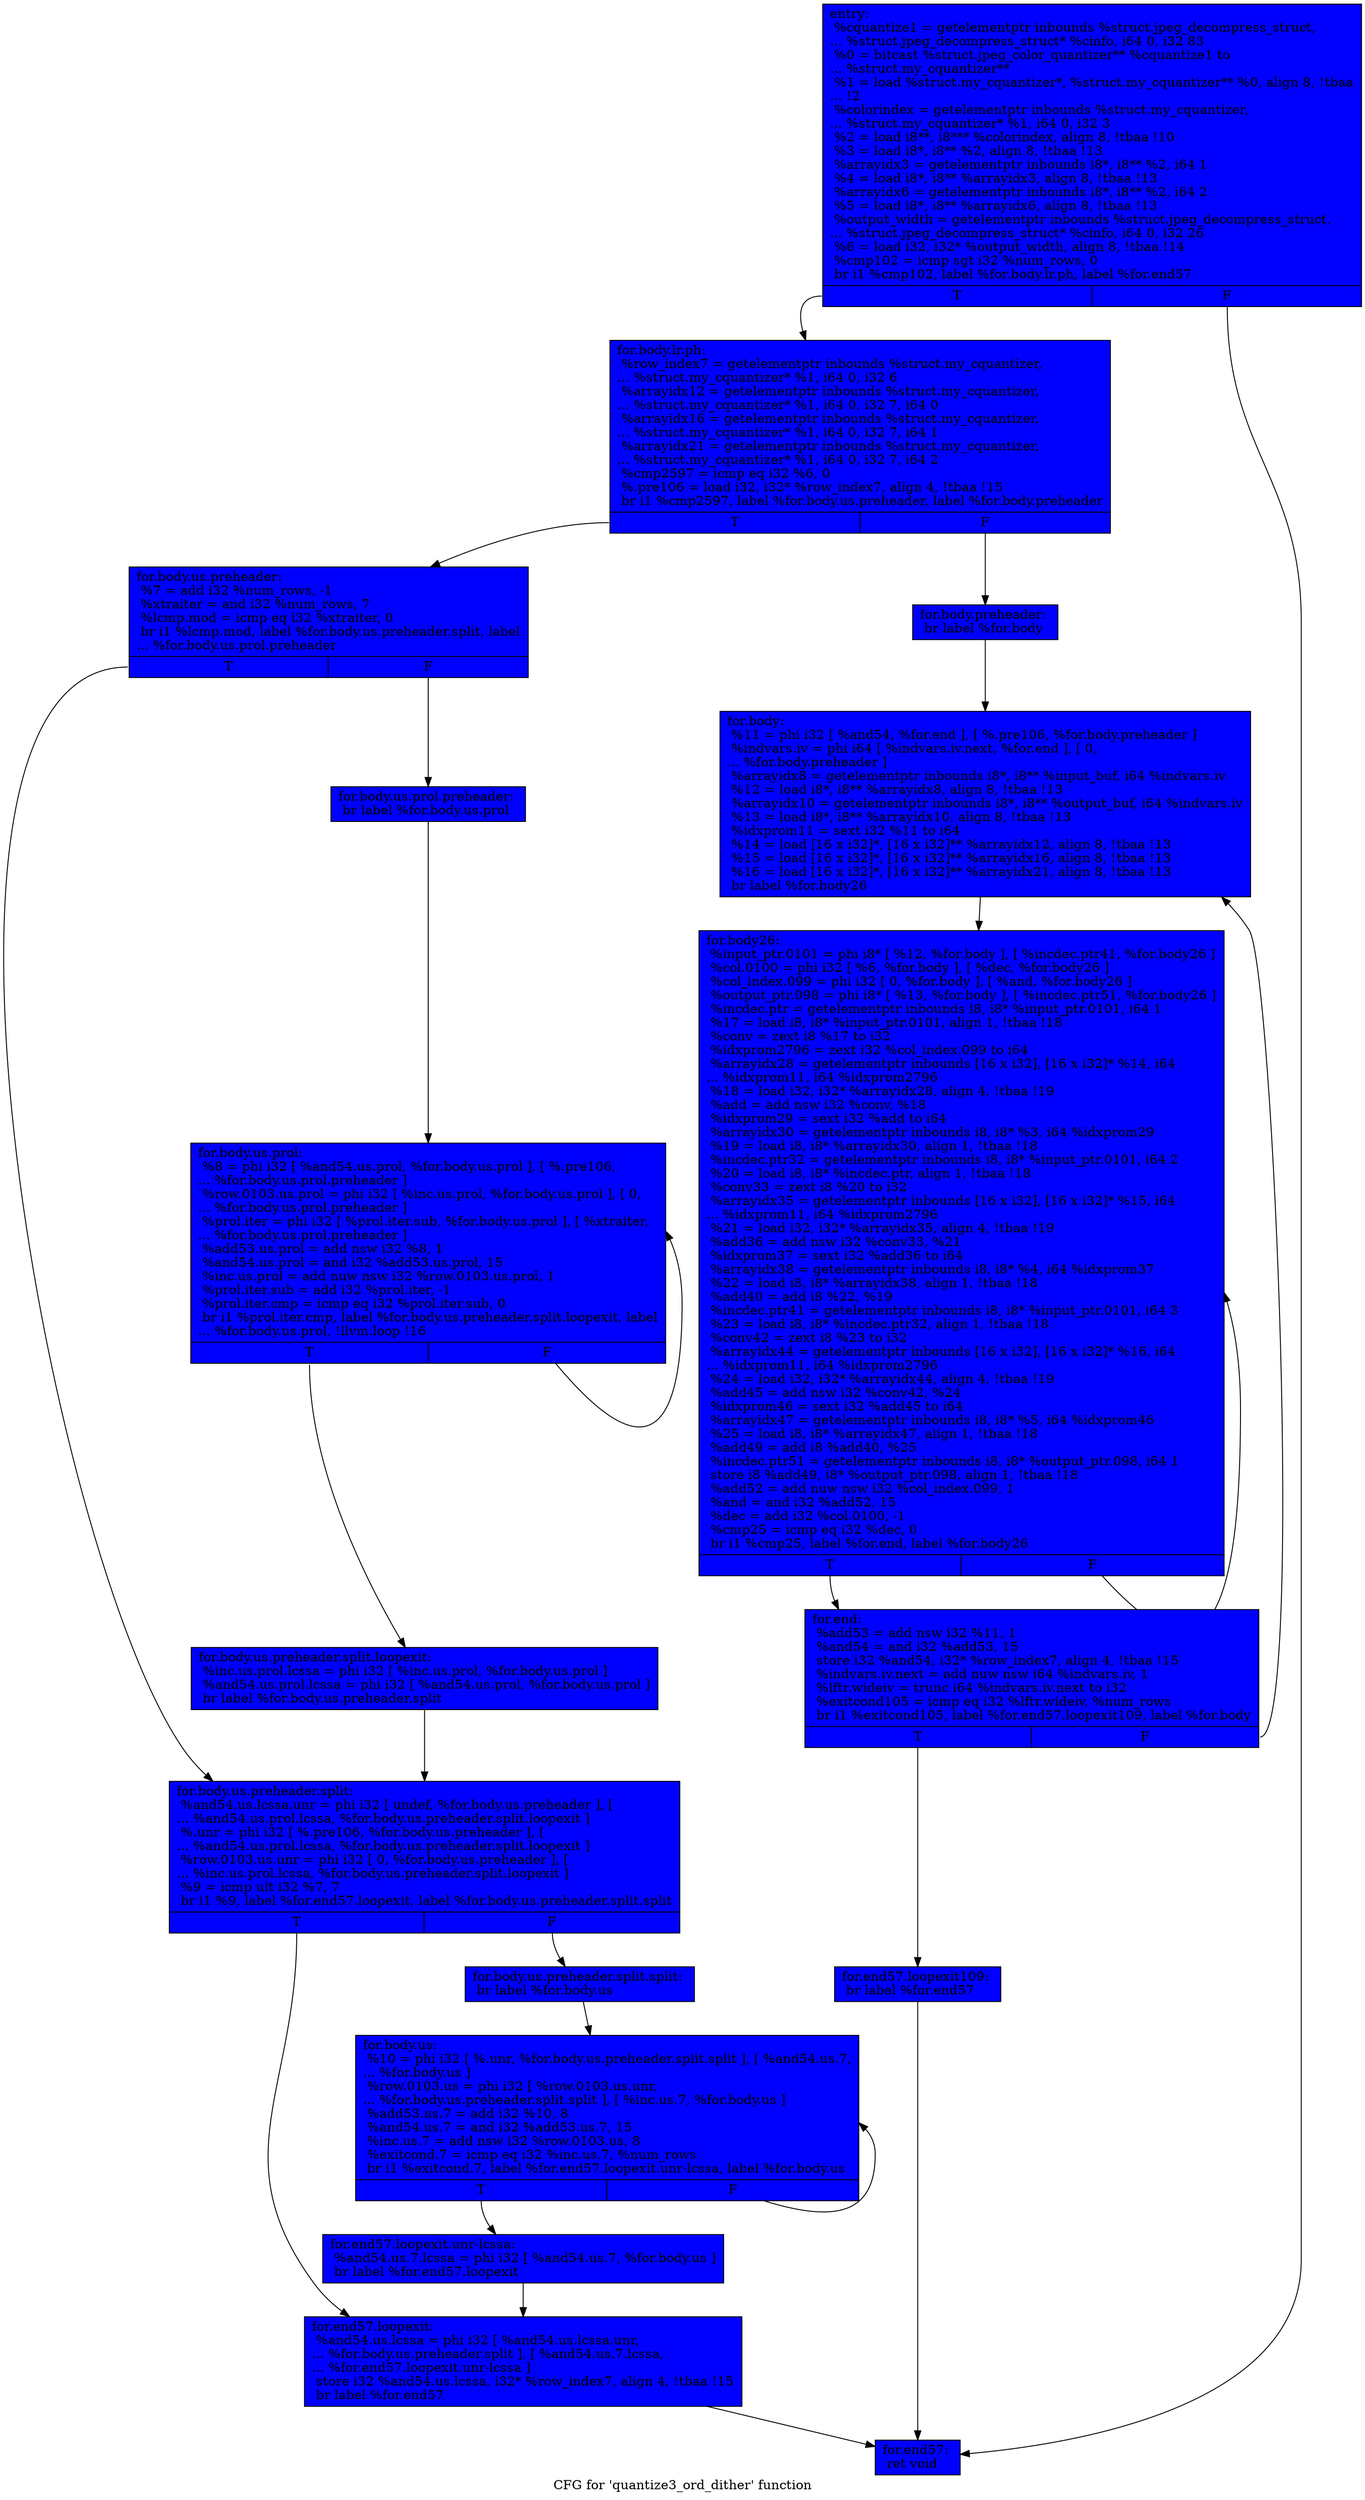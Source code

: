 digraph "CFG for 'quantize3_ord_dither' function" {
	label="CFG for 'quantize3_ord_dither' function";

	Node0x6a42ae0 [shape=record, style = filled, fillcolor = blue, label="{entry:\l  %cquantize1 = getelementptr inbounds %struct.jpeg_decompress_struct,\l... %struct.jpeg_decompress_struct* %cinfo, i64 0, i32 83\l  %0 = bitcast %struct.jpeg_color_quantizer** %cquantize1 to\l... %struct.my_cquantizer**\l  %1 = load %struct.my_cquantizer*, %struct.my_cquantizer** %0, align 8, !tbaa\l... !2\l  %colorindex = getelementptr inbounds %struct.my_cquantizer,\l... %struct.my_cquantizer* %1, i64 0, i32 3\l  %2 = load i8**, i8*** %colorindex, align 8, !tbaa !10\l  %3 = load i8*, i8** %2, align 8, !tbaa !13\l  %arrayidx3 = getelementptr inbounds i8*, i8** %2, i64 1\l  %4 = load i8*, i8** %arrayidx3, align 8, !tbaa !13\l  %arrayidx6 = getelementptr inbounds i8*, i8** %2, i64 2\l  %5 = load i8*, i8** %arrayidx6, align 8, !tbaa !13\l  %output_width = getelementptr inbounds %struct.jpeg_decompress_struct,\l... %struct.jpeg_decompress_struct* %cinfo, i64 0, i32 26\l  %6 = load i32, i32* %output_width, align 8, !tbaa !14\l  %cmp102 = icmp sgt i32 %num_rows, 0\l  br i1 %cmp102, label %for.body.lr.ph, label %for.end57\l|{<s0>T|<s1>F}}"];
	Node0x6a42ae0:s0 -> Node0x6a69b50;
	Node0x6a42ae0:s1 -> Node0x6a69c00;
	Node0x6a69b50 [shape=record, style = filled, fillcolor = blue, label="{for.body.lr.ph:                                   \l  %row_index7 = getelementptr inbounds %struct.my_cquantizer,\l... %struct.my_cquantizer* %1, i64 0, i32 6\l  %arrayidx12 = getelementptr inbounds %struct.my_cquantizer,\l... %struct.my_cquantizer* %1, i64 0, i32 7, i64 0\l  %arrayidx16 = getelementptr inbounds %struct.my_cquantizer,\l... %struct.my_cquantizer* %1, i64 0, i32 7, i64 1\l  %arrayidx21 = getelementptr inbounds %struct.my_cquantizer,\l... %struct.my_cquantizer* %1, i64 0, i32 7, i64 2\l  %cmp2597 = icmp eq i32 %6, 0\l  %.pre106 = load i32, i32* %row_index7, align 4, !tbaa !15\l  br i1 %cmp2597, label %for.body.us.preheader, label %for.body.preheader\l|{<s0>T|<s1>F}}"];
	Node0x6a69b50:s0 -> Node0x6a6a2a0;
	Node0x6a69b50:s1 -> Node0x6a6a380;
	Node0x6a6a380 [shape=record, style = filled, fillcolor = blue, label="{for.body.preheader:                               \l  br label %for.body\l}"];
	Node0x6a6a380 -> Node0x6a6a510;
	Node0x6a6a2a0 [shape=record, style = filled, fillcolor = blue, label="{for.body.us.preheader:                            \l  %7 = add i32 %num_rows, -1\l  %xtraiter = and i32 %num_rows, 7\l  %lcmp.mod = icmp eq i32 %xtraiter, 0\l  br i1 %lcmp.mod, label %for.body.us.preheader.split, label\l... %for.body.us.prol.preheader\l|{<s0>T|<s1>F}}"];
	Node0x6a6a2a0:s0 -> Node0x6a6a800;
	Node0x6a6a2a0:s1 -> Node0x6a69cb0;
	Node0x6a69cb0 [shape=record, style = filled, fillcolor = blue, label="{for.body.us.prol.preheader:                       \l  br label %for.body.us.prol\l}"];
	Node0x6a69cb0 -> Node0x6a69dd0;
	Node0x6a69dd0 [shape=record, style = filled, fillcolor = blue, label="{for.body.us.prol:                                 \l  %8 = phi i32 [ %and54.us.prol, %for.body.us.prol ], [ %.pre106,\l... %for.body.us.prol.preheader ]\l  %row.0103.us.prol = phi i32 [ %inc.us.prol, %for.body.us.prol ], [ 0,\l... %for.body.us.prol.preheader ]\l  %prol.iter = phi i32 [ %prol.iter.sub, %for.body.us.prol ], [ %xtraiter,\l... %for.body.us.prol.preheader ]\l  %add53.us.prol = add nsw i32 %8, 1\l  %and54.us.prol = and i32 %add53.us.prol, 15\l  %inc.us.prol = add nuw nsw i32 %row.0103.us.prol, 1\l  %prol.iter.sub = add i32 %prol.iter, -1\l  %prol.iter.cmp = icmp eq i32 %prol.iter.sub, 0\l  br i1 %prol.iter.cmp, label %for.body.us.preheader.split.loopexit, label\l... %for.body.us.prol, !llvm.loop !16\l|{<s0>T|<s1>F}}"];
	Node0x6a69dd0:s0 -> Node0x6a6b4b0;
	Node0x6a69dd0:s1 -> Node0x6a69dd0;
	Node0x6a6b4b0 [shape=record, style = filled, fillcolor = blue, label="{for.body.us.preheader.split.loopexit:             \l  %inc.us.prol.lcssa = phi i32 [ %inc.us.prol, %for.body.us.prol ]\l  %and54.us.prol.lcssa = phi i32 [ %and54.us.prol, %for.body.us.prol ]\l  br label %for.body.us.preheader.split\l}"];
	Node0x6a6b4b0 -> Node0x6a6a800;
	Node0x6a6a800 [shape=record, style = filled, fillcolor = blue, label="{for.body.us.preheader.split:                      \l  %and54.us.lcssa.unr = phi i32 [ undef, %for.body.us.preheader ], [\l... %and54.us.prol.lcssa, %for.body.us.preheader.split.loopexit ]\l  %.unr = phi i32 [ %.pre106, %for.body.us.preheader ], [\l... %and54.us.prol.lcssa, %for.body.us.preheader.split.loopexit ]\l  %row.0103.us.unr = phi i32 [ 0, %for.body.us.preheader ], [\l... %inc.us.prol.lcssa, %for.body.us.preheader.split.loopexit ]\l  %9 = icmp ult i32 %7, 7\l  br i1 %9, label %for.end57.loopexit, label %for.body.us.preheader.split.split\l|{<s0>T|<s1>F}}"];
	Node0x6a6a800:s0 -> Node0x6a6b940;
	Node0x6a6a800:s1 -> Node0x6a6ba40;
	Node0x6a6ba40 [shape=record, style = filled, fillcolor = blue, label="{for.body.us.preheader.split.split:                \l  br label %for.body.us\l}"];
	Node0x6a6ba40 -> Node0x6a6bbf0;
	Node0x6a6bbf0 [shape=record, style = filled, fillcolor = blue, label="{for.body.us:                                      \l  %10 = phi i32 [ %.unr, %for.body.us.preheader.split.split ], [ %and54.us.7,\l... %for.body.us ]\l  %row.0103.us = phi i32 [ %row.0103.us.unr,\l... %for.body.us.preheader.split.split ], [ %inc.us.7, %for.body.us ]\l  %add53.us.7 = add i32 %10, 8\l  %and54.us.7 = and i32 %add53.us.7, 15\l  %inc.us.7 = add nsw i32 %row.0103.us, 8\l  %exitcond.7 = icmp eq i32 %inc.us.7, %num_rows\l  br i1 %exitcond.7, label %for.end57.loopexit.unr-lcssa, label %for.body.us\l|{<s0>T|<s1>F}}"];
	Node0x6a6bbf0:s0 -> Node0x6a6c170;
	Node0x6a6bbf0:s1 -> Node0x6a6bbf0;
	Node0x6a6a510 [shape=record, style = filled, fillcolor = blue, label="{for.body:                                         \l  %11 = phi i32 [ %and54, %for.end ], [ %.pre106, %for.body.preheader ]\l  %indvars.iv = phi i64 [ %indvars.iv.next, %for.end ], [ 0,\l... %for.body.preheader ]\l  %arrayidx8 = getelementptr inbounds i8*, i8** %input_buf, i64 %indvars.iv\l  %12 = load i8*, i8** %arrayidx8, align 8, !tbaa !13\l  %arrayidx10 = getelementptr inbounds i8*, i8** %output_buf, i64 %indvars.iv\l  %13 = load i8*, i8** %arrayidx10, align 8, !tbaa !13\l  %idxprom11 = sext i32 %11 to i64\l  %14 = load [16 x i32]*, [16 x i32]** %arrayidx12, align 8, !tbaa !13\l  %15 = load [16 x i32]*, [16 x i32]** %arrayidx16, align 8, !tbaa !13\l  %16 = load [16 x i32]*, [16 x i32]** %arrayidx21, align 8, !tbaa !13\l  br label %for.body26\l}"];
	Node0x6a6a510 -> Node0x6a6adc0;
	Node0x6a6adc0 [shape=record, style = filled, fillcolor = blue, label="{for.body26:                                       \l  %input_ptr.0101 = phi i8* [ %12, %for.body ], [ %incdec.ptr41, %for.body26 ]\l  %col.0100 = phi i32 [ %6, %for.body ], [ %dec, %for.body26 ]\l  %col_index.099 = phi i32 [ 0, %for.body ], [ %and, %for.body26 ]\l  %output_ptr.098 = phi i8* [ %13, %for.body ], [ %incdec.ptr51, %for.body26 ]\l  %incdec.ptr = getelementptr inbounds i8, i8* %input_ptr.0101, i64 1\l  %17 = load i8, i8* %input_ptr.0101, align 1, !tbaa !18\l  %conv = zext i8 %17 to i32\l  %idxprom2796 = zext i32 %col_index.099 to i64\l  %arrayidx28 = getelementptr inbounds [16 x i32], [16 x i32]* %14, i64\l... %idxprom11, i64 %idxprom2796\l  %18 = load i32, i32* %arrayidx28, align 4, !tbaa !19\l  %add = add nsw i32 %conv, %18\l  %idxprom29 = sext i32 %add to i64\l  %arrayidx30 = getelementptr inbounds i8, i8* %3, i64 %idxprom29\l  %19 = load i8, i8* %arrayidx30, align 1, !tbaa !18\l  %incdec.ptr32 = getelementptr inbounds i8, i8* %input_ptr.0101, i64 2\l  %20 = load i8, i8* %incdec.ptr, align 1, !tbaa !18\l  %conv33 = zext i8 %20 to i32\l  %arrayidx35 = getelementptr inbounds [16 x i32], [16 x i32]* %15, i64\l... %idxprom11, i64 %idxprom2796\l  %21 = load i32, i32* %arrayidx35, align 4, !tbaa !19\l  %add36 = add nsw i32 %conv33, %21\l  %idxprom37 = sext i32 %add36 to i64\l  %arrayidx38 = getelementptr inbounds i8, i8* %4, i64 %idxprom37\l  %22 = load i8, i8* %arrayidx38, align 1, !tbaa !18\l  %add40 = add i8 %22, %19\l  %incdec.ptr41 = getelementptr inbounds i8, i8* %input_ptr.0101, i64 3\l  %23 = load i8, i8* %incdec.ptr32, align 1, !tbaa !18\l  %conv42 = zext i8 %23 to i32\l  %arrayidx44 = getelementptr inbounds [16 x i32], [16 x i32]* %16, i64\l... %idxprom11, i64 %idxprom2796\l  %24 = load i32, i32* %arrayidx44, align 4, !tbaa !19\l  %add45 = add nsw i32 %conv42, %24\l  %idxprom46 = sext i32 %add45 to i64\l  %arrayidx47 = getelementptr inbounds i8, i8* %5, i64 %idxprom46\l  %25 = load i8, i8* %arrayidx47, align 1, !tbaa !18\l  %add49 = add i8 %add40, %25\l  %incdec.ptr51 = getelementptr inbounds i8, i8* %output_ptr.098, i64 1\l  store i8 %add49, i8* %output_ptr.098, align 1, !tbaa !18\l  %add52 = add nuw nsw i32 %col_index.099, 1\l  %and = and i32 %add52, 15\l  %dec = add i32 %col.0100, -1\l  %cmp25 = icmp eq i32 %dec, 0\l  br i1 %cmp25, label %for.end, label %for.body26\l|{<s0>T|<s1>F}}"];
	Node0x6a6adc0:s0 -> Node0x6a6a980;
	Node0x6a6adc0:s1 -> Node0x6a6adc0;
	Node0x6a6a980 [shape=record, style = filled, fillcolor = blue, label="{for.end:                                          \l  %add53 = add nsw i32 %11, 1\l  %and54 = and i32 %add53, 15\l  store i32 %and54, i32* %row_index7, align 4, !tbaa !15\l  %indvars.iv.next = add nuw nsw i64 %indvars.iv, 1\l  %lftr.wideiv = trunc i64 %indvars.iv.next to i32\l  %exitcond105 = icmp eq i32 %lftr.wideiv, %num_rows\l  br i1 %exitcond105, label %for.end57.loopexit109, label %for.body\l|{<s0>T|<s1>F}}"];
	Node0x6a6a980:s0 -> Node0x6a6ec10;
	Node0x6a6a980:s1 -> Node0x6a6a510;
	Node0x6a6c170 [shape=record, style = filled, fillcolor = blue, label="{for.end57.loopexit.unr-lcssa:                     \l  %and54.us.7.lcssa = phi i32 [ %and54.us.7, %for.body.us ]\l  br label %for.end57.loopexit\l}"];
	Node0x6a6c170 -> Node0x6a6b940;
	Node0x6a6b940 [shape=record, style = filled, fillcolor = blue, label="{for.end57.loopexit:                               \l  %and54.us.lcssa = phi i32 [ %and54.us.lcssa.unr,\l... %for.body.us.preheader.split ], [ %and54.us.7.lcssa,\l... %for.end57.loopexit.unr-lcssa ]\l  store i32 %and54.us.lcssa, i32* %row_index7, align 4, !tbaa !15\l  br label %for.end57\l}"];
	Node0x6a6b940 -> Node0x6a69c00;
	Node0x6a6ec10 [shape=record, style = filled, fillcolor = blue, label="{for.end57.loopexit109:                            \l  br label %for.end57\l}"];
	Node0x6a6ec10 -> Node0x6a69c00;
	Node0x6a69c00 [shape=record, style = filled, fillcolor = blue, label="{for.end57:                                        \l  ret void\l}"];
}
